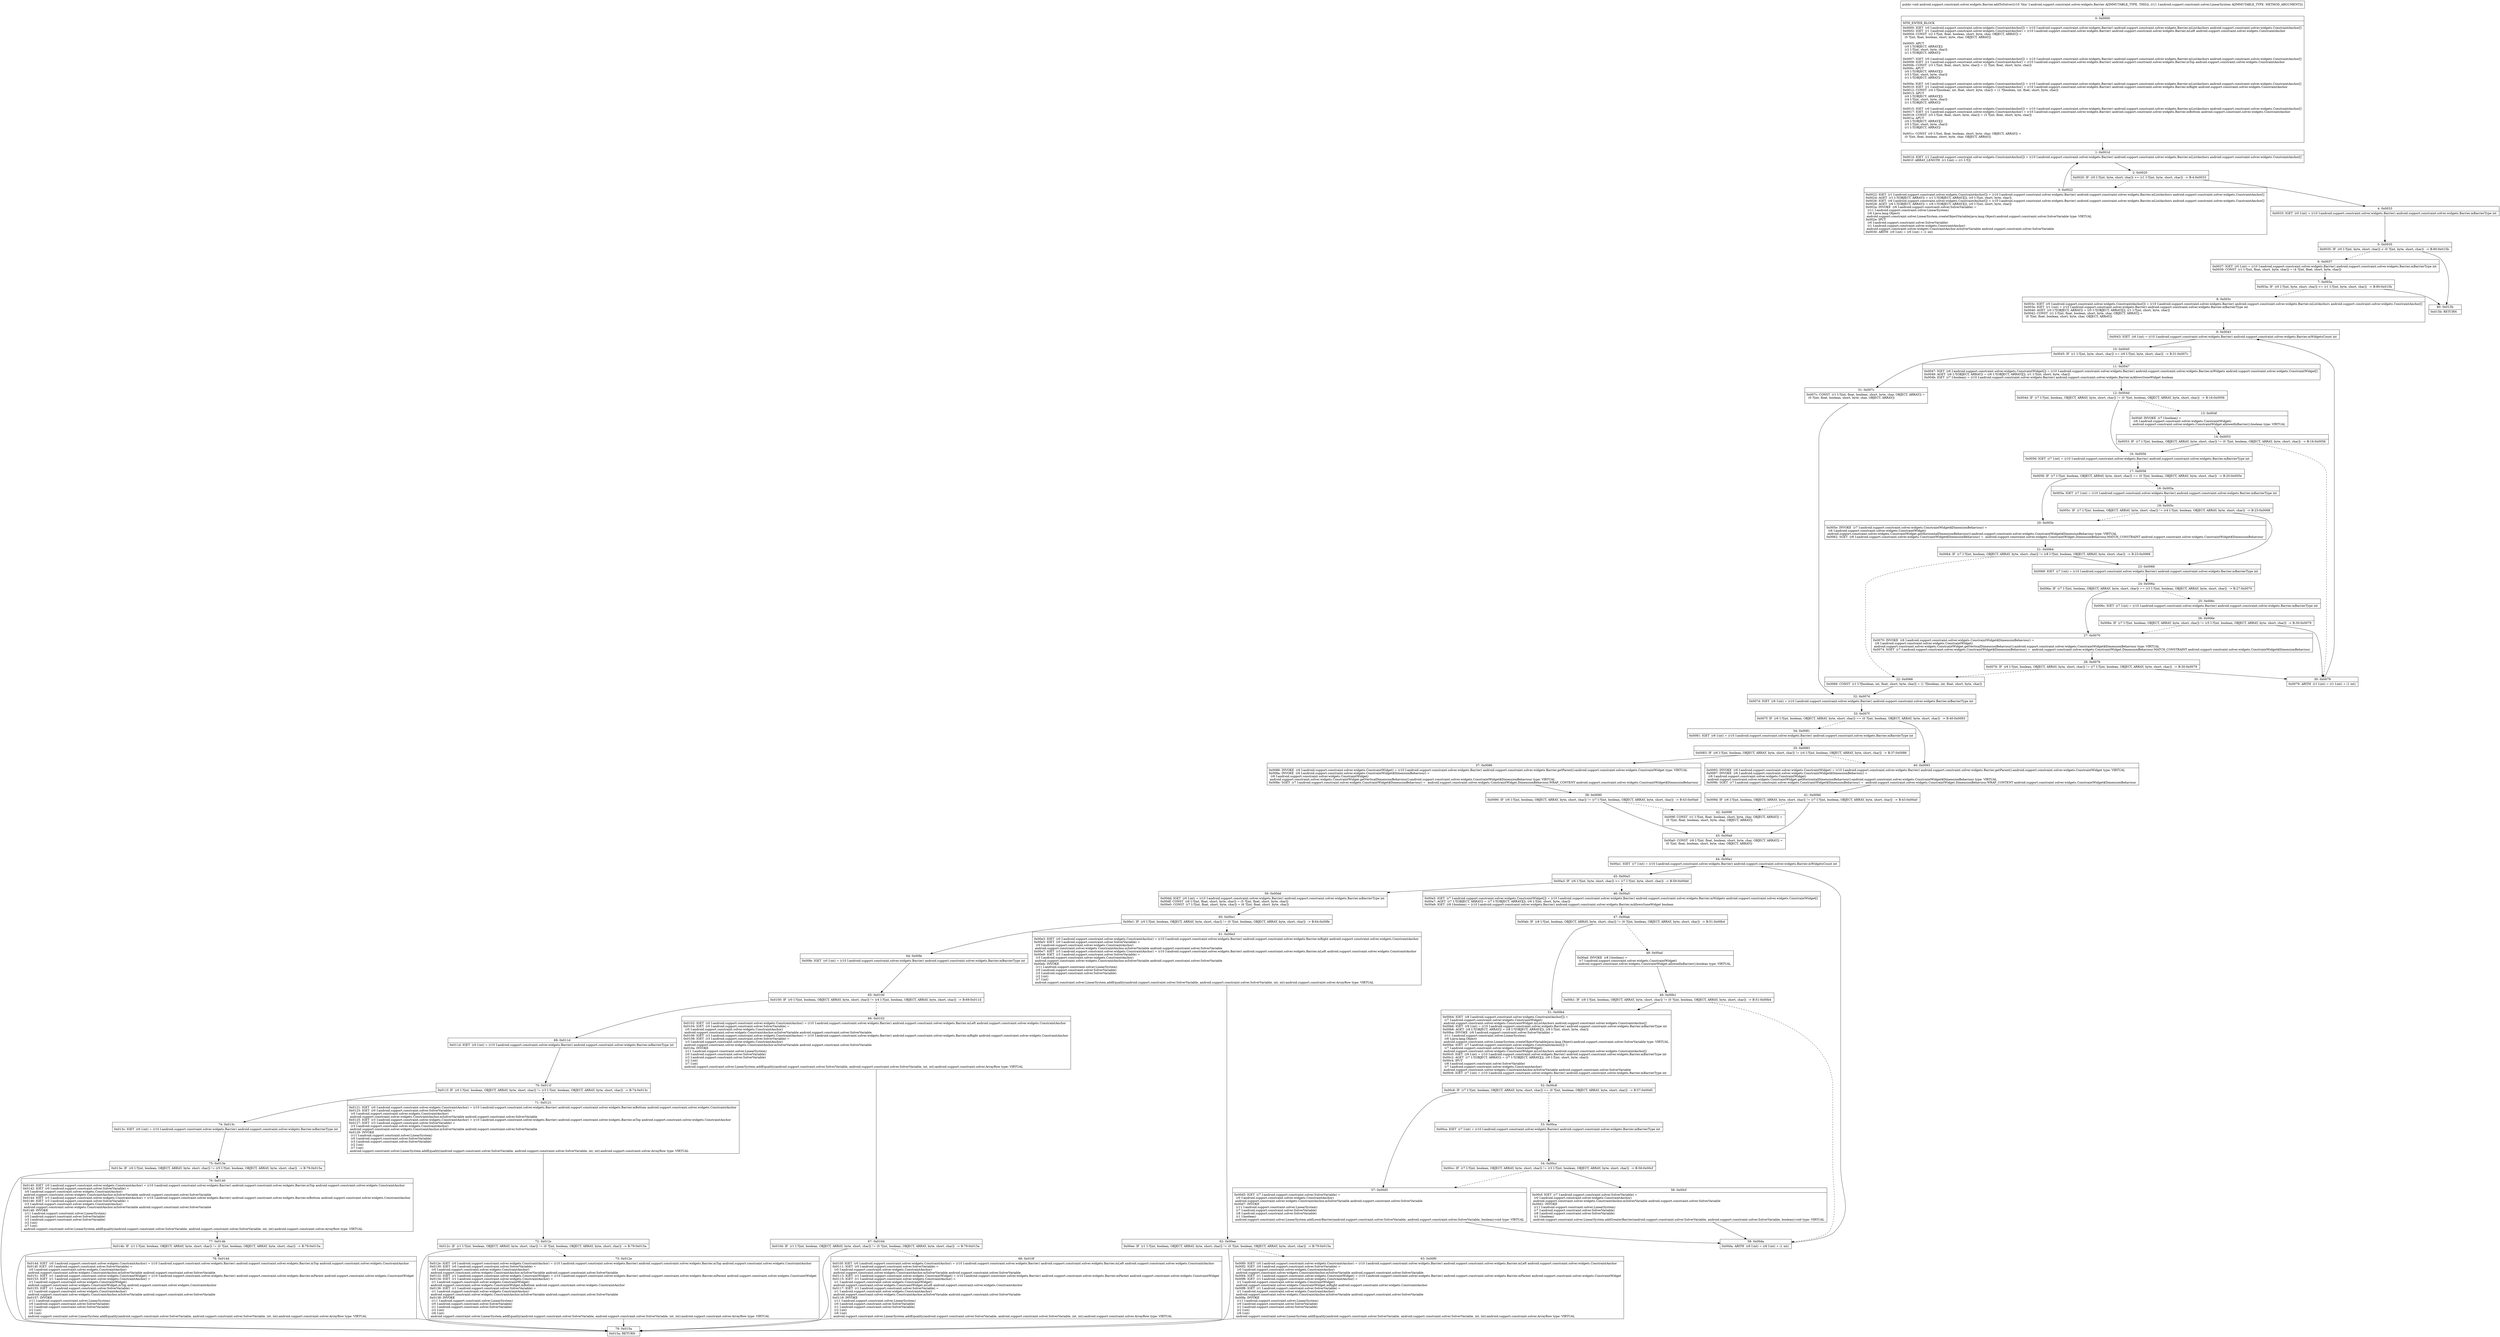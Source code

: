 digraph "CFG forandroid.support.constraint.solver.widgets.Barrier.addToSolver(Landroid\/support\/constraint\/solver\/LinearSystem;)V" {
Node_0 [shape=record,label="{0\:\ 0x0000|MTH_ENTER_BLOCK\l|0x0000: IGET  (r0 I:android.support.constraint.solver.widgets.ConstraintAnchor[]) = (r10 I:android.support.constraint.solver.widgets.Barrier) android.support.constraint.solver.widgets.Barrier.mListAnchors android.support.constraint.solver.widgets.ConstraintAnchor[] \l0x0002: IGET  (r1 I:android.support.constraint.solver.widgets.ConstraintAnchor) = (r10 I:android.support.constraint.solver.widgets.Barrier) android.support.constraint.solver.widgets.Barrier.mLeft android.support.constraint.solver.widgets.ConstraintAnchor \l0x0004: CONST  (r2 I:?[int, float, boolean, short, byte, char, OBJECT, ARRAY]) = \l  (0 ?[int, float, boolean, short, byte, char, OBJECT, ARRAY])\l \l0x0005: APUT  \l  (r0 I:?[OBJECT, ARRAY][])\l  (r2 I:?[int, short, byte, char])\l  (r1 I:?[OBJECT, ARRAY])\l \l0x0007: IGET  (r0 I:android.support.constraint.solver.widgets.ConstraintAnchor[]) = (r10 I:android.support.constraint.solver.widgets.Barrier) android.support.constraint.solver.widgets.Barrier.mListAnchors android.support.constraint.solver.widgets.ConstraintAnchor[] \l0x0009: IGET  (r1 I:android.support.constraint.solver.widgets.ConstraintAnchor) = (r10 I:android.support.constraint.solver.widgets.Barrier) android.support.constraint.solver.widgets.Barrier.mTop android.support.constraint.solver.widgets.ConstraintAnchor \l0x000b: CONST  (r3 I:?[int, float, short, byte, char]) = (2 ?[int, float, short, byte, char]) \l0x000c: APUT  \l  (r0 I:?[OBJECT, ARRAY][])\l  (r3 I:?[int, short, byte, char])\l  (r1 I:?[OBJECT, ARRAY])\l \l0x000e: IGET  (r0 I:android.support.constraint.solver.widgets.ConstraintAnchor[]) = (r10 I:android.support.constraint.solver.widgets.Barrier) android.support.constraint.solver.widgets.Barrier.mListAnchors android.support.constraint.solver.widgets.ConstraintAnchor[] \l0x0010: IGET  (r1 I:android.support.constraint.solver.widgets.ConstraintAnchor) = (r10 I:android.support.constraint.solver.widgets.Barrier) android.support.constraint.solver.widgets.Barrier.mRight android.support.constraint.solver.widgets.ConstraintAnchor \l0x0012: CONST  (r4 I:?[boolean, int, float, short, byte, char]) = (1 ?[boolean, int, float, short, byte, char]) \l0x0013: APUT  \l  (r0 I:?[OBJECT, ARRAY][])\l  (r4 I:?[int, short, byte, char])\l  (r1 I:?[OBJECT, ARRAY])\l \l0x0015: IGET  (r0 I:android.support.constraint.solver.widgets.ConstraintAnchor[]) = (r10 I:android.support.constraint.solver.widgets.Barrier) android.support.constraint.solver.widgets.Barrier.mListAnchors android.support.constraint.solver.widgets.ConstraintAnchor[] \l0x0017: IGET  (r1 I:android.support.constraint.solver.widgets.ConstraintAnchor) = (r10 I:android.support.constraint.solver.widgets.Barrier) android.support.constraint.solver.widgets.Barrier.mBottom android.support.constraint.solver.widgets.ConstraintAnchor \l0x0019: CONST  (r5 I:?[int, float, short, byte, char]) = (3 ?[int, float, short, byte, char]) \l0x001a: APUT  \l  (r0 I:?[OBJECT, ARRAY][])\l  (r5 I:?[int, short, byte, char])\l  (r1 I:?[OBJECT, ARRAY])\l \l0x001c: CONST  (r0 I:?[int, float, boolean, short, byte, char, OBJECT, ARRAY]) = \l  (0 ?[int, float, boolean, short, byte, char, OBJECT, ARRAY])\l \l}"];
Node_1 [shape=record,label="{1\:\ 0x001d|0x001d: IGET  (r1 I:android.support.constraint.solver.widgets.ConstraintAnchor[]) = (r10 I:android.support.constraint.solver.widgets.Barrier) android.support.constraint.solver.widgets.Barrier.mListAnchors android.support.constraint.solver.widgets.ConstraintAnchor[] \l0x001f: ARRAY_LENGTH  (r1 I:int) = (r1 I:?[]) \l}"];
Node_2 [shape=record,label="{2\:\ 0x0020|0x0020: IF  (r0 I:?[int, byte, short, char]) \>= (r1 I:?[int, byte, short, char])  \-\> B:4:0x0033 \l}"];
Node_3 [shape=record,label="{3\:\ 0x0022|0x0022: IGET  (r1 I:android.support.constraint.solver.widgets.ConstraintAnchor[]) = (r10 I:android.support.constraint.solver.widgets.Barrier) android.support.constraint.solver.widgets.Barrier.mListAnchors android.support.constraint.solver.widgets.ConstraintAnchor[] \l0x0024: AGET  (r1 I:?[OBJECT, ARRAY]) = (r1 I:?[OBJECT, ARRAY][]), (r0 I:?[int, short, byte, char]) \l0x0026: IGET  (r6 I:android.support.constraint.solver.widgets.ConstraintAnchor[]) = (r10 I:android.support.constraint.solver.widgets.Barrier) android.support.constraint.solver.widgets.Barrier.mListAnchors android.support.constraint.solver.widgets.ConstraintAnchor[] \l0x0028: AGET  (r6 I:?[OBJECT, ARRAY]) = (r6 I:?[OBJECT, ARRAY][]), (r0 I:?[int, short, byte, char]) \l0x002a: INVOKE  (r6 I:android.support.constraint.solver.SolverVariable) = \l  (r11 I:android.support.constraint.solver.LinearSystem)\l  (r6 I:java.lang.Object)\l android.support.constraint.solver.LinearSystem.createObjectVariable(java.lang.Object):android.support.constraint.solver.SolverVariable type: VIRTUAL \l0x002e: IPUT  \l  (r6 I:android.support.constraint.solver.SolverVariable)\l  (r1 I:android.support.constraint.solver.widgets.ConstraintAnchor)\l android.support.constraint.solver.widgets.ConstraintAnchor.mSolverVariable android.support.constraint.solver.SolverVariable \l0x0030: ARITH  (r0 I:int) = (r0 I:int) + (1 int) \l}"];
Node_4 [shape=record,label="{4\:\ 0x0033|0x0033: IGET  (r0 I:int) = (r10 I:android.support.constraint.solver.widgets.Barrier) android.support.constraint.solver.widgets.Barrier.mBarrierType int \l}"];
Node_5 [shape=record,label="{5\:\ 0x0035|0x0035: IF  (r0 I:?[int, byte, short, char]) \< (0 ?[int, byte, short, char])  \-\> B:80:0x015b \l}"];
Node_6 [shape=record,label="{6\:\ 0x0037|0x0037: IGET  (r0 I:int) = (r10 I:android.support.constraint.solver.widgets.Barrier) android.support.constraint.solver.widgets.Barrier.mBarrierType int \l0x0039: CONST  (r1 I:?[int, float, short, byte, char]) = (4 ?[int, float, short, byte, char]) \l}"];
Node_7 [shape=record,label="{7\:\ 0x003a|0x003a: IF  (r0 I:?[int, byte, short, char]) \>= (r1 I:?[int, byte, short, char])  \-\> B:80:0x015b \l}"];
Node_8 [shape=record,label="{8\:\ 0x003c|0x003c: IGET  (r0 I:android.support.constraint.solver.widgets.ConstraintAnchor[]) = (r10 I:android.support.constraint.solver.widgets.Barrier) android.support.constraint.solver.widgets.Barrier.mListAnchors android.support.constraint.solver.widgets.ConstraintAnchor[] \l0x003e: IGET  (r1 I:int) = (r10 I:android.support.constraint.solver.widgets.Barrier) android.support.constraint.solver.widgets.Barrier.mBarrierType int \l0x0040: AGET  (r0 I:?[OBJECT, ARRAY]) = (r0 I:?[OBJECT, ARRAY][]), (r1 I:?[int, short, byte, char]) \l0x0042: CONST  (r1 I:?[int, float, boolean, short, byte, char, OBJECT, ARRAY]) = \l  (0 ?[int, float, boolean, short, byte, char, OBJECT, ARRAY])\l \l}"];
Node_9 [shape=record,label="{9\:\ 0x0043|0x0043: IGET  (r6 I:int) = (r10 I:android.support.constraint.solver.widgets.Barrier) android.support.constraint.solver.widgets.Barrier.mWidgetsCount int \l}"];
Node_10 [shape=record,label="{10\:\ 0x0045|0x0045: IF  (r1 I:?[int, byte, short, char]) \>= (r6 I:?[int, byte, short, char])  \-\> B:31:0x007c \l}"];
Node_11 [shape=record,label="{11\:\ 0x0047|0x0047: IGET  (r6 I:android.support.constraint.solver.widgets.ConstraintWidget[]) = (r10 I:android.support.constraint.solver.widgets.Barrier) android.support.constraint.solver.widgets.Barrier.mWidgets android.support.constraint.solver.widgets.ConstraintWidget[] \l0x0049: AGET  (r6 I:?[OBJECT, ARRAY]) = (r6 I:?[OBJECT, ARRAY][]), (r1 I:?[int, short, byte, char]) \l0x004b: IGET  (r7 I:boolean) = (r10 I:android.support.constraint.solver.widgets.Barrier) android.support.constraint.solver.widgets.Barrier.mAllowsGoneWidget boolean \l}"];
Node_12 [shape=record,label="{12\:\ 0x004d|0x004d: IF  (r7 I:?[int, boolean, OBJECT, ARRAY, byte, short, char]) != (0 ?[int, boolean, OBJECT, ARRAY, byte, short, char])  \-\> B:16:0x0056 \l}"];
Node_13 [shape=record,label="{13\:\ 0x004f|0x004f: INVOKE  (r7 I:boolean) = \l  (r6 I:android.support.constraint.solver.widgets.ConstraintWidget)\l android.support.constraint.solver.widgets.ConstraintWidget.allowedInBarrier():boolean type: VIRTUAL \l}"];
Node_14 [shape=record,label="{14\:\ 0x0053|0x0053: IF  (r7 I:?[int, boolean, OBJECT, ARRAY, byte, short, char]) != (0 ?[int, boolean, OBJECT, ARRAY, byte, short, char])  \-\> B:16:0x0056 \l}"];
Node_16 [shape=record,label="{16\:\ 0x0056|0x0056: IGET  (r7 I:int) = (r10 I:android.support.constraint.solver.widgets.Barrier) android.support.constraint.solver.widgets.Barrier.mBarrierType int \l}"];
Node_17 [shape=record,label="{17\:\ 0x0058|0x0058: IF  (r7 I:?[int, boolean, OBJECT, ARRAY, byte, short, char]) == (0 ?[int, boolean, OBJECT, ARRAY, byte, short, char])  \-\> B:20:0x005e \l}"];
Node_18 [shape=record,label="{18\:\ 0x005a|0x005a: IGET  (r7 I:int) = (r10 I:android.support.constraint.solver.widgets.Barrier) android.support.constraint.solver.widgets.Barrier.mBarrierType int \l}"];
Node_19 [shape=record,label="{19\:\ 0x005c|0x005c: IF  (r7 I:?[int, boolean, OBJECT, ARRAY, byte, short, char]) != (r4 I:?[int, boolean, OBJECT, ARRAY, byte, short, char])  \-\> B:23:0x0068 \l}"];
Node_20 [shape=record,label="{20\:\ 0x005e|0x005e: INVOKE  (r7 I:android.support.constraint.solver.widgets.ConstraintWidget$DimensionBehaviour) = \l  (r6 I:android.support.constraint.solver.widgets.ConstraintWidget)\l android.support.constraint.solver.widgets.ConstraintWidget.getHorizontalDimensionBehaviour():android.support.constraint.solver.widgets.ConstraintWidget$DimensionBehaviour type: VIRTUAL \l0x0062: SGET  (r8 I:android.support.constraint.solver.widgets.ConstraintWidget$DimensionBehaviour) =  android.support.constraint.solver.widgets.ConstraintWidget.DimensionBehaviour.MATCH_CONSTRAINT android.support.constraint.solver.widgets.ConstraintWidget$DimensionBehaviour \l}"];
Node_21 [shape=record,label="{21\:\ 0x0064|0x0064: IF  (r7 I:?[int, boolean, OBJECT, ARRAY, byte, short, char]) != (r8 I:?[int, boolean, OBJECT, ARRAY, byte, short, char])  \-\> B:23:0x0068 \l}"];
Node_22 [shape=record,label="{22\:\ 0x0066|0x0066: CONST  (r1 I:?[boolean, int, float, short, byte, char]) = (1 ?[boolean, int, float, short, byte, char]) \l}"];
Node_23 [shape=record,label="{23\:\ 0x0068|0x0068: IGET  (r7 I:int) = (r10 I:android.support.constraint.solver.widgets.Barrier) android.support.constraint.solver.widgets.Barrier.mBarrierType int \l}"];
Node_24 [shape=record,label="{24\:\ 0x006a|0x006a: IF  (r7 I:?[int, boolean, OBJECT, ARRAY, byte, short, char]) == (r3 I:?[int, boolean, OBJECT, ARRAY, byte, short, char])  \-\> B:27:0x0070 \l}"];
Node_25 [shape=record,label="{25\:\ 0x006c|0x006c: IGET  (r7 I:int) = (r10 I:android.support.constraint.solver.widgets.Barrier) android.support.constraint.solver.widgets.Barrier.mBarrierType int \l}"];
Node_26 [shape=record,label="{26\:\ 0x006e|0x006e: IF  (r7 I:?[int, boolean, OBJECT, ARRAY, byte, short, char]) != (r5 I:?[int, boolean, OBJECT, ARRAY, byte, short, char])  \-\> B:30:0x0079 \l}"];
Node_27 [shape=record,label="{27\:\ 0x0070|0x0070: INVOKE  (r6 I:android.support.constraint.solver.widgets.ConstraintWidget$DimensionBehaviour) = \l  (r6 I:android.support.constraint.solver.widgets.ConstraintWidget)\l android.support.constraint.solver.widgets.ConstraintWidget.getVerticalDimensionBehaviour():android.support.constraint.solver.widgets.ConstraintWidget$DimensionBehaviour type: VIRTUAL \l0x0074: SGET  (r7 I:android.support.constraint.solver.widgets.ConstraintWidget$DimensionBehaviour) =  android.support.constraint.solver.widgets.ConstraintWidget.DimensionBehaviour.MATCH_CONSTRAINT android.support.constraint.solver.widgets.ConstraintWidget$DimensionBehaviour \l}"];
Node_28 [shape=record,label="{28\:\ 0x0076|0x0076: IF  (r6 I:?[int, boolean, OBJECT, ARRAY, byte, short, char]) != (r7 I:?[int, boolean, OBJECT, ARRAY, byte, short, char])  \-\> B:30:0x0079 \l}"];
Node_30 [shape=record,label="{30\:\ 0x0079|0x0079: ARITH  (r1 I:int) = (r1 I:int) + (1 int) \l}"];
Node_31 [shape=record,label="{31\:\ 0x007c|0x007c: CONST  (r1 I:?[int, float, boolean, short, byte, char, OBJECT, ARRAY]) = \l  (0 ?[int, float, boolean, short, byte, char, OBJECT, ARRAY])\l \l}"];
Node_32 [shape=record,label="{32\:\ 0x007d|0x007d: IGET  (r6 I:int) = (r10 I:android.support.constraint.solver.widgets.Barrier) android.support.constraint.solver.widgets.Barrier.mBarrierType int \l}"];
Node_33 [shape=record,label="{33\:\ 0x007f|0x007f: IF  (r6 I:?[int, boolean, OBJECT, ARRAY, byte, short, char]) == (0 ?[int, boolean, OBJECT, ARRAY, byte, short, char])  \-\> B:40:0x0093 \l}"];
Node_34 [shape=record,label="{34\:\ 0x0081|0x0081: IGET  (r6 I:int) = (r10 I:android.support.constraint.solver.widgets.Barrier) android.support.constraint.solver.widgets.Barrier.mBarrierType int \l}"];
Node_35 [shape=record,label="{35\:\ 0x0083|0x0083: IF  (r6 I:?[int, boolean, OBJECT, ARRAY, byte, short, char]) != (r4 I:?[int, boolean, OBJECT, ARRAY, byte, short, char])  \-\> B:37:0x0086 \l}"];
Node_37 [shape=record,label="{37\:\ 0x0086|0x0086: INVOKE  (r6 I:android.support.constraint.solver.widgets.ConstraintWidget) = (r10 I:android.support.constraint.solver.widgets.Barrier) android.support.constraint.solver.widgets.Barrier.getParent():android.support.constraint.solver.widgets.ConstraintWidget type: VIRTUAL \l0x008a: INVOKE  (r6 I:android.support.constraint.solver.widgets.ConstraintWidget$DimensionBehaviour) = \l  (r6 I:android.support.constraint.solver.widgets.ConstraintWidget)\l android.support.constraint.solver.widgets.ConstraintWidget.getVerticalDimensionBehaviour():android.support.constraint.solver.widgets.ConstraintWidget$DimensionBehaviour type: VIRTUAL \l0x008e: SGET  (r7 I:android.support.constraint.solver.widgets.ConstraintWidget$DimensionBehaviour) =  android.support.constraint.solver.widgets.ConstraintWidget.DimensionBehaviour.WRAP_CONTENT android.support.constraint.solver.widgets.ConstraintWidget$DimensionBehaviour \l}"];
Node_38 [shape=record,label="{38\:\ 0x0090|0x0090: IF  (r6 I:?[int, boolean, OBJECT, ARRAY, byte, short, char]) != (r7 I:?[int, boolean, OBJECT, ARRAY, byte, short, char])  \-\> B:43:0x00a0 \l}"];
Node_40 [shape=record,label="{40\:\ 0x0093|0x0093: INVOKE  (r6 I:android.support.constraint.solver.widgets.ConstraintWidget) = (r10 I:android.support.constraint.solver.widgets.Barrier) android.support.constraint.solver.widgets.Barrier.getParent():android.support.constraint.solver.widgets.ConstraintWidget type: VIRTUAL \l0x0097: INVOKE  (r6 I:android.support.constraint.solver.widgets.ConstraintWidget$DimensionBehaviour) = \l  (r6 I:android.support.constraint.solver.widgets.ConstraintWidget)\l android.support.constraint.solver.widgets.ConstraintWidget.getHorizontalDimensionBehaviour():android.support.constraint.solver.widgets.ConstraintWidget$DimensionBehaviour type: VIRTUAL \l0x009b: SGET  (r7 I:android.support.constraint.solver.widgets.ConstraintWidget$DimensionBehaviour) =  android.support.constraint.solver.widgets.ConstraintWidget.DimensionBehaviour.WRAP_CONTENT android.support.constraint.solver.widgets.ConstraintWidget$DimensionBehaviour \l}"];
Node_41 [shape=record,label="{41\:\ 0x009d|0x009d: IF  (r6 I:?[int, boolean, OBJECT, ARRAY, byte, short, char]) != (r7 I:?[int, boolean, OBJECT, ARRAY, byte, short, char])  \-\> B:43:0x00a0 \l}"];
Node_42 [shape=record,label="{42\:\ 0x009f|0x009f: CONST  (r1 I:?[int, float, boolean, short, byte, char, OBJECT, ARRAY]) = \l  (0 ?[int, float, boolean, short, byte, char, OBJECT, ARRAY])\l \l}"];
Node_43 [shape=record,label="{43\:\ 0x00a0|0x00a0: CONST  (r6 I:?[int, float, boolean, short, byte, char, OBJECT, ARRAY]) = \l  (0 ?[int, float, boolean, short, byte, char, OBJECT, ARRAY])\l \l}"];
Node_44 [shape=record,label="{44\:\ 0x00a1|0x00a1: IGET  (r7 I:int) = (r10 I:android.support.constraint.solver.widgets.Barrier) android.support.constraint.solver.widgets.Barrier.mWidgetsCount int \l}"];
Node_45 [shape=record,label="{45\:\ 0x00a3|0x00a3: IF  (r6 I:?[int, byte, short, char]) \>= (r7 I:?[int, byte, short, char])  \-\> B:59:0x00dd \l}"];
Node_46 [shape=record,label="{46\:\ 0x00a5|0x00a5: IGET  (r7 I:android.support.constraint.solver.widgets.ConstraintWidget[]) = (r10 I:android.support.constraint.solver.widgets.Barrier) android.support.constraint.solver.widgets.Barrier.mWidgets android.support.constraint.solver.widgets.ConstraintWidget[] \l0x00a7: AGET  (r7 I:?[OBJECT, ARRAY]) = (r7 I:?[OBJECT, ARRAY][]), (r6 I:?[int, short, byte, char]) \l0x00a9: IGET  (r8 I:boolean) = (r10 I:android.support.constraint.solver.widgets.Barrier) android.support.constraint.solver.widgets.Barrier.mAllowsGoneWidget boolean \l}"];
Node_47 [shape=record,label="{47\:\ 0x00ab|0x00ab: IF  (r8 I:?[int, boolean, OBJECT, ARRAY, byte, short, char]) != (0 ?[int, boolean, OBJECT, ARRAY, byte, short, char])  \-\> B:51:0x00b4 \l}"];
Node_48 [shape=record,label="{48\:\ 0x00ad|0x00ad: INVOKE  (r8 I:boolean) = \l  (r7 I:android.support.constraint.solver.widgets.ConstraintWidget)\l android.support.constraint.solver.widgets.ConstraintWidget.allowedInBarrier():boolean type: VIRTUAL \l}"];
Node_49 [shape=record,label="{49\:\ 0x00b1|0x00b1: IF  (r8 I:?[int, boolean, OBJECT, ARRAY, byte, short, char]) != (0 ?[int, boolean, OBJECT, ARRAY, byte, short, char])  \-\> B:51:0x00b4 \l}"];
Node_51 [shape=record,label="{51\:\ 0x00b4|0x00b4: IGET  (r8 I:android.support.constraint.solver.widgets.ConstraintAnchor[]) = \l  (r7 I:android.support.constraint.solver.widgets.ConstraintWidget)\l android.support.constraint.solver.widgets.ConstraintWidget.mListAnchors android.support.constraint.solver.widgets.ConstraintAnchor[] \l0x00b6: IGET  (r9 I:int) = (r10 I:android.support.constraint.solver.widgets.Barrier) android.support.constraint.solver.widgets.Barrier.mBarrierType int \l0x00b8: AGET  (r8 I:?[OBJECT, ARRAY]) = (r8 I:?[OBJECT, ARRAY][]), (r9 I:?[int, short, byte, char]) \l0x00ba: INVOKE  (r8 I:android.support.constraint.solver.SolverVariable) = \l  (r11 I:android.support.constraint.solver.LinearSystem)\l  (r8 I:java.lang.Object)\l android.support.constraint.solver.LinearSystem.createObjectVariable(java.lang.Object):android.support.constraint.solver.SolverVariable type: VIRTUAL \l0x00be: IGET  (r7 I:android.support.constraint.solver.widgets.ConstraintAnchor[]) = \l  (r7 I:android.support.constraint.solver.widgets.ConstraintWidget)\l android.support.constraint.solver.widgets.ConstraintWidget.mListAnchors android.support.constraint.solver.widgets.ConstraintAnchor[] \l0x00c0: IGET  (r9 I:int) = (r10 I:android.support.constraint.solver.widgets.Barrier) android.support.constraint.solver.widgets.Barrier.mBarrierType int \l0x00c2: AGET  (r7 I:?[OBJECT, ARRAY]) = (r7 I:?[OBJECT, ARRAY][]), (r9 I:?[int, short, byte, char]) \l0x00c4: IPUT  \l  (r8 I:android.support.constraint.solver.SolverVariable)\l  (r7 I:android.support.constraint.solver.widgets.ConstraintAnchor)\l android.support.constraint.solver.widgets.ConstraintAnchor.mSolverVariable android.support.constraint.solver.SolverVariable \l0x00c6: IGET  (r7 I:int) = (r10 I:android.support.constraint.solver.widgets.Barrier) android.support.constraint.solver.widgets.Barrier.mBarrierType int \l}"];
Node_52 [shape=record,label="{52\:\ 0x00c8|0x00c8: IF  (r7 I:?[int, boolean, OBJECT, ARRAY, byte, short, char]) == (0 ?[int, boolean, OBJECT, ARRAY, byte, short, char])  \-\> B:57:0x00d5 \l}"];
Node_53 [shape=record,label="{53\:\ 0x00ca|0x00ca: IGET  (r7 I:int) = (r10 I:android.support.constraint.solver.widgets.Barrier) android.support.constraint.solver.widgets.Barrier.mBarrierType int \l}"];
Node_54 [shape=record,label="{54\:\ 0x00cc|0x00cc: IF  (r7 I:?[int, boolean, OBJECT, ARRAY, byte, short, char]) != (r3 I:?[int, boolean, OBJECT, ARRAY, byte, short, char])  \-\> B:56:0x00cf \l}"];
Node_56 [shape=record,label="{56\:\ 0x00cf|0x00cf: IGET  (r7 I:android.support.constraint.solver.SolverVariable) = \l  (r0 I:android.support.constraint.solver.widgets.ConstraintAnchor)\l android.support.constraint.solver.widgets.ConstraintAnchor.mSolverVariable android.support.constraint.solver.SolverVariable \l0x00d1: INVOKE  \l  (r11 I:android.support.constraint.solver.LinearSystem)\l  (r7 I:android.support.constraint.solver.SolverVariable)\l  (r8 I:android.support.constraint.solver.SolverVariable)\l  (r1 I:boolean)\l android.support.constraint.solver.LinearSystem.addGreaterBarrier(android.support.constraint.solver.SolverVariable, android.support.constraint.solver.SolverVariable, boolean):void type: VIRTUAL \l}"];
Node_57 [shape=record,label="{57\:\ 0x00d5|0x00d5: IGET  (r7 I:android.support.constraint.solver.SolverVariable) = \l  (r0 I:android.support.constraint.solver.widgets.ConstraintAnchor)\l android.support.constraint.solver.widgets.ConstraintAnchor.mSolverVariable android.support.constraint.solver.SolverVariable \l0x00d7: INVOKE  \l  (r11 I:android.support.constraint.solver.LinearSystem)\l  (r7 I:android.support.constraint.solver.SolverVariable)\l  (r8 I:android.support.constraint.solver.SolverVariable)\l  (r1 I:boolean)\l android.support.constraint.solver.LinearSystem.addLowerBarrier(android.support.constraint.solver.SolverVariable, android.support.constraint.solver.SolverVariable, boolean):void type: VIRTUAL \l}"];
Node_58 [shape=record,label="{58\:\ 0x00da|0x00da: ARITH  (r6 I:int) = (r6 I:int) + (1 int) \l}"];
Node_59 [shape=record,label="{59\:\ 0x00dd|0x00dd: IGET  (r0 I:int) = (r10 I:android.support.constraint.solver.widgets.Barrier) android.support.constraint.solver.widgets.Barrier.mBarrierType int \l0x00df: CONST  (r6 I:?[int, float, short, byte, char]) = (5 ?[int, float, short, byte, char]) \l0x00e0: CONST  (r7 I:?[int, float, short, byte, char]) = (6 ?[int, float, short, byte, char]) \l}"];
Node_60 [shape=record,label="{60\:\ 0x00e1|0x00e1: IF  (r0 I:?[int, boolean, OBJECT, ARRAY, byte, short, char]) != (0 ?[int, boolean, OBJECT, ARRAY, byte, short, char])  \-\> B:64:0x00fe \l}"];
Node_61 [shape=record,label="{61\:\ 0x00e3|0x00e3: IGET  (r0 I:android.support.constraint.solver.widgets.ConstraintAnchor) = (r10 I:android.support.constraint.solver.widgets.Barrier) android.support.constraint.solver.widgets.Barrier.mRight android.support.constraint.solver.widgets.ConstraintAnchor \l0x00e5: IGET  (r0 I:android.support.constraint.solver.SolverVariable) = \l  (r0 I:android.support.constraint.solver.widgets.ConstraintAnchor)\l android.support.constraint.solver.widgets.ConstraintAnchor.mSolverVariable android.support.constraint.solver.SolverVariable \l0x00e7: IGET  (r3 I:android.support.constraint.solver.widgets.ConstraintAnchor) = (r10 I:android.support.constraint.solver.widgets.Barrier) android.support.constraint.solver.widgets.Barrier.mLeft android.support.constraint.solver.widgets.ConstraintAnchor \l0x00e9: IGET  (r3 I:android.support.constraint.solver.SolverVariable) = \l  (r3 I:android.support.constraint.solver.widgets.ConstraintAnchor)\l android.support.constraint.solver.widgets.ConstraintAnchor.mSolverVariable android.support.constraint.solver.SolverVariable \l0x00eb: INVOKE  \l  (r11 I:android.support.constraint.solver.LinearSystem)\l  (r0 I:android.support.constraint.solver.SolverVariable)\l  (r3 I:android.support.constraint.solver.SolverVariable)\l  (r2 I:int)\l  (r7 I:int)\l android.support.constraint.solver.LinearSystem.addEquality(android.support.constraint.solver.SolverVariable, android.support.constraint.solver.SolverVariable, int, int):android.support.constraint.solver.ArrayRow type: VIRTUAL \l}"];
Node_62 [shape=record,label="{62\:\ 0x00ee|0x00ee: IF  (r1 I:?[int, boolean, OBJECT, ARRAY, byte, short, char]) != (0 ?[int, boolean, OBJECT, ARRAY, byte, short, char])  \-\> B:79:0x015a \l}"];
Node_63 [shape=record,label="{63\:\ 0x00f0|0x00f0: IGET  (r0 I:android.support.constraint.solver.widgets.ConstraintAnchor) = (r10 I:android.support.constraint.solver.widgets.Barrier) android.support.constraint.solver.widgets.Barrier.mLeft android.support.constraint.solver.widgets.ConstraintAnchor \l0x00f2: IGET  (r0 I:android.support.constraint.solver.SolverVariable) = \l  (r0 I:android.support.constraint.solver.widgets.ConstraintAnchor)\l android.support.constraint.solver.widgets.ConstraintAnchor.mSolverVariable android.support.constraint.solver.SolverVariable \l0x00f4: IGET  (r1 I:android.support.constraint.solver.widgets.ConstraintWidget) = (r10 I:android.support.constraint.solver.widgets.Barrier) android.support.constraint.solver.widgets.Barrier.mParent android.support.constraint.solver.widgets.ConstraintWidget \l0x00f6: IGET  (r1 I:android.support.constraint.solver.widgets.ConstraintAnchor) = \l  (r1 I:android.support.constraint.solver.widgets.ConstraintWidget)\l android.support.constraint.solver.widgets.ConstraintWidget.mRight android.support.constraint.solver.widgets.ConstraintAnchor \l0x00f8: IGET  (r1 I:android.support.constraint.solver.SolverVariable) = \l  (r1 I:android.support.constraint.solver.widgets.ConstraintAnchor)\l android.support.constraint.solver.widgets.ConstraintAnchor.mSolverVariable android.support.constraint.solver.SolverVariable \l0x00fa: INVOKE  \l  (r11 I:android.support.constraint.solver.LinearSystem)\l  (r0 I:android.support.constraint.solver.SolverVariable)\l  (r1 I:android.support.constraint.solver.SolverVariable)\l  (r2 I:int)\l  (r6 I:int)\l android.support.constraint.solver.LinearSystem.addEquality(android.support.constraint.solver.SolverVariable, android.support.constraint.solver.SolverVariable, int, int):android.support.constraint.solver.ArrayRow type: VIRTUAL \l}"];
Node_64 [shape=record,label="{64\:\ 0x00fe|0x00fe: IGET  (r0 I:int) = (r10 I:android.support.constraint.solver.widgets.Barrier) android.support.constraint.solver.widgets.Barrier.mBarrierType int \l}"];
Node_65 [shape=record,label="{65\:\ 0x0100|0x0100: IF  (r0 I:?[int, boolean, OBJECT, ARRAY, byte, short, char]) != (r4 I:?[int, boolean, OBJECT, ARRAY, byte, short, char])  \-\> B:69:0x011d \l}"];
Node_66 [shape=record,label="{66\:\ 0x0102|0x0102: IGET  (r0 I:android.support.constraint.solver.widgets.ConstraintAnchor) = (r10 I:android.support.constraint.solver.widgets.Barrier) android.support.constraint.solver.widgets.Barrier.mLeft android.support.constraint.solver.widgets.ConstraintAnchor \l0x0104: IGET  (r0 I:android.support.constraint.solver.SolverVariable) = \l  (r0 I:android.support.constraint.solver.widgets.ConstraintAnchor)\l android.support.constraint.solver.widgets.ConstraintAnchor.mSolverVariable android.support.constraint.solver.SolverVariable \l0x0106: IGET  (r3 I:android.support.constraint.solver.widgets.ConstraintAnchor) = (r10 I:android.support.constraint.solver.widgets.Barrier) android.support.constraint.solver.widgets.Barrier.mRight android.support.constraint.solver.widgets.ConstraintAnchor \l0x0108: IGET  (r3 I:android.support.constraint.solver.SolverVariable) = \l  (r3 I:android.support.constraint.solver.widgets.ConstraintAnchor)\l android.support.constraint.solver.widgets.ConstraintAnchor.mSolverVariable android.support.constraint.solver.SolverVariable \l0x010a: INVOKE  \l  (r11 I:android.support.constraint.solver.LinearSystem)\l  (r0 I:android.support.constraint.solver.SolverVariable)\l  (r3 I:android.support.constraint.solver.SolverVariable)\l  (r2 I:int)\l  (r7 I:int)\l android.support.constraint.solver.LinearSystem.addEquality(android.support.constraint.solver.SolverVariable, android.support.constraint.solver.SolverVariable, int, int):android.support.constraint.solver.ArrayRow type: VIRTUAL \l}"];
Node_67 [shape=record,label="{67\:\ 0x010d|0x010d: IF  (r1 I:?[int, boolean, OBJECT, ARRAY, byte, short, char]) != (0 ?[int, boolean, OBJECT, ARRAY, byte, short, char])  \-\> B:79:0x015a \l}"];
Node_68 [shape=record,label="{68\:\ 0x010f|0x010f: IGET  (r0 I:android.support.constraint.solver.widgets.ConstraintAnchor) = (r10 I:android.support.constraint.solver.widgets.Barrier) android.support.constraint.solver.widgets.Barrier.mLeft android.support.constraint.solver.widgets.ConstraintAnchor \l0x0111: IGET  (r0 I:android.support.constraint.solver.SolverVariable) = \l  (r0 I:android.support.constraint.solver.widgets.ConstraintAnchor)\l android.support.constraint.solver.widgets.ConstraintAnchor.mSolverVariable android.support.constraint.solver.SolverVariable \l0x0113: IGET  (r1 I:android.support.constraint.solver.widgets.ConstraintWidget) = (r10 I:android.support.constraint.solver.widgets.Barrier) android.support.constraint.solver.widgets.Barrier.mParent android.support.constraint.solver.widgets.ConstraintWidget \l0x0115: IGET  (r1 I:android.support.constraint.solver.widgets.ConstraintAnchor) = \l  (r1 I:android.support.constraint.solver.widgets.ConstraintWidget)\l android.support.constraint.solver.widgets.ConstraintWidget.mLeft android.support.constraint.solver.widgets.ConstraintAnchor \l0x0117: IGET  (r1 I:android.support.constraint.solver.SolverVariable) = \l  (r1 I:android.support.constraint.solver.widgets.ConstraintAnchor)\l android.support.constraint.solver.widgets.ConstraintAnchor.mSolverVariable android.support.constraint.solver.SolverVariable \l0x0119: INVOKE  \l  (r11 I:android.support.constraint.solver.LinearSystem)\l  (r0 I:android.support.constraint.solver.SolverVariable)\l  (r1 I:android.support.constraint.solver.SolverVariable)\l  (r2 I:int)\l  (r6 I:int)\l android.support.constraint.solver.LinearSystem.addEquality(android.support.constraint.solver.SolverVariable, android.support.constraint.solver.SolverVariable, int, int):android.support.constraint.solver.ArrayRow type: VIRTUAL \l}"];
Node_69 [shape=record,label="{69\:\ 0x011d|0x011d: IGET  (r0 I:int) = (r10 I:android.support.constraint.solver.widgets.Barrier) android.support.constraint.solver.widgets.Barrier.mBarrierType int \l}"];
Node_70 [shape=record,label="{70\:\ 0x011f|0x011f: IF  (r0 I:?[int, boolean, OBJECT, ARRAY, byte, short, char]) != (r3 I:?[int, boolean, OBJECT, ARRAY, byte, short, char])  \-\> B:74:0x013c \l}"];
Node_71 [shape=record,label="{71\:\ 0x0121|0x0121: IGET  (r0 I:android.support.constraint.solver.widgets.ConstraintAnchor) = (r10 I:android.support.constraint.solver.widgets.Barrier) android.support.constraint.solver.widgets.Barrier.mBottom android.support.constraint.solver.widgets.ConstraintAnchor \l0x0123: IGET  (r0 I:android.support.constraint.solver.SolverVariable) = \l  (r0 I:android.support.constraint.solver.widgets.ConstraintAnchor)\l android.support.constraint.solver.widgets.ConstraintAnchor.mSolverVariable android.support.constraint.solver.SolverVariable \l0x0125: IGET  (r3 I:android.support.constraint.solver.widgets.ConstraintAnchor) = (r10 I:android.support.constraint.solver.widgets.Barrier) android.support.constraint.solver.widgets.Barrier.mTop android.support.constraint.solver.widgets.ConstraintAnchor \l0x0127: IGET  (r3 I:android.support.constraint.solver.SolverVariable) = \l  (r3 I:android.support.constraint.solver.widgets.ConstraintAnchor)\l android.support.constraint.solver.widgets.ConstraintAnchor.mSolverVariable android.support.constraint.solver.SolverVariable \l0x0129: INVOKE  \l  (r11 I:android.support.constraint.solver.LinearSystem)\l  (r0 I:android.support.constraint.solver.SolverVariable)\l  (r3 I:android.support.constraint.solver.SolverVariable)\l  (r2 I:int)\l  (r7 I:int)\l android.support.constraint.solver.LinearSystem.addEquality(android.support.constraint.solver.SolverVariable, android.support.constraint.solver.SolverVariable, int, int):android.support.constraint.solver.ArrayRow type: VIRTUAL \l}"];
Node_72 [shape=record,label="{72\:\ 0x012c|0x012c: IF  (r1 I:?[int, boolean, OBJECT, ARRAY, byte, short, char]) != (0 ?[int, boolean, OBJECT, ARRAY, byte, short, char])  \-\> B:79:0x015a \l}"];
Node_73 [shape=record,label="{73\:\ 0x012e|0x012e: IGET  (r0 I:android.support.constraint.solver.widgets.ConstraintAnchor) = (r10 I:android.support.constraint.solver.widgets.Barrier) android.support.constraint.solver.widgets.Barrier.mTop android.support.constraint.solver.widgets.ConstraintAnchor \l0x0130: IGET  (r0 I:android.support.constraint.solver.SolverVariable) = \l  (r0 I:android.support.constraint.solver.widgets.ConstraintAnchor)\l android.support.constraint.solver.widgets.ConstraintAnchor.mSolverVariable android.support.constraint.solver.SolverVariable \l0x0132: IGET  (r1 I:android.support.constraint.solver.widgets.ConstraintWidget) = (r10 I:android.support.constraint.solver.widgets.Barrier) android.support.constraint.solver.widgets.Barrier.mParent android.support.constraint.solver.widgets.ConstraintWidget \l0x0134: IGET  (r1 I:android.support.constraint.solver.widgets.ConstraintAnchor) = \l  (r1 I:android.support.constraint.solver.widgets.ConstraintWidget)\l android.support.constraint.solver.widgets.ConstraintWidget.mBottom android.support.constraint.solver.widgets.ConstraintAnchor \l0x0136: IGET  (r1 I:android.support.constraint.solver.SolverVariable) = \l  (r1 I:android.support.constraint.solver.widgets.ConstraintAnchor)\l android.support.constraint.solver.widgets.ConstraintAnchor.mSolverVariable android.support.constraint.solver.SolverVariable \l0x0138: INVOKE  \l  (r11 I:android.support.constraint.solver.LinearSystem)\l  (r0 I:android.support.constraint.solver.SolverVariable)\l  (r1 I:android.support.constraint.solver.SolverVariable)\l  (r2 I:int)\l  (r6 I:int)\l android.support.constraint.solver.LinearSystem.addEquality(android.support.constraint.solver.SolverVariable, android.support.constraint.solver.SolverVariable, int, int):android.support.constraint.solver.ArrayRow type: VIRTUAL \l}"];
Node_74 [shape=record,label="{74\:\ 0x013c|0x013c: IGET  (r0 I:int) = (r10 I:android.support.constraint.solver.widgets.Barrier) android.support.constraint.solver.widgets.Barrier.mBarrierType int \l}"];
Node_75 [shape=record,label="{75\:\ 0x013e|0x013e: IF  (r0 I:?[int, boolean, OBJECT, ARRAY, byte, short, char]) != (r5 I:?[int, boolean, OBJECT, ARRAY, byte, short, char])  \-\> B:79:0x015a \l}"];
Node_76 [shape=record,label="{76\:\ 0x0140|0x0140: IGET  (r0 I:android.support.constraint.solver.widgets.ConstraintAnchor) = (r10 I:android.support.constraint.solver.widgets.Barrier) android.support.constraint.solver.widgets.Barrier.mTop android.support.constraint.solver.widgets.ConstraintAnchor \l0x0142: IGET  (r0 I:android.support.constraint.solver.SolverVariable) = \l  (r0 I:android.support.constraint.solver.widgets.ConstraintAnchor)\l android.support.constraint.solver.widgets.ConstraintAnchor.mSolverVariable android.support.constraint.solver.SolverVariable \l0x0144: IGET  (r3 I:android.support.constraint.solver.widgets.ConstraintAnchor) = (r10 I:android.support.constraint.solver.widgets.Barrier) android.support.constraint.solver.widgets.Barrier.mBottom android.support.constraint.solver.widgets.ConstraintAnchor \l0x0146: IGET  (r3 I:android.support.constraint.solver.SolverVariable) = \l  (r3 I:android.support.constraint.solver.widgets.ConstraintAnchor)\l android.support.constraint.solver.widgets.ConstraintAnchor.mSolverVariable android.support.constraint.solver.SolverVariable \l0x0148: INVOKE  \l  (r11 I:android.support.constraint.solver.LinearSystem)\l  (r0 I:android.support.constraint.solver.SolverVariable)\l  (r3 I:android.support.constraint.solver.SolverVariable)\l  (r2 I:int)\l  (r7 I:int)\l android.support.constraint.solver.LinearSystem.addEquality(android.support.constraint.solver.SolverVariable, android.support.constraint.solver.SolverVariable, int, int):android.support.constraint.solver.ArrayRow type: VIRTUAL \l}"];
Node_77 [shape=record,label="{77\:\ 0x014b|0x014b: IF  (r1 I:?[int, boolean, OBJECT, ARRAY, byte, short, char]) != (0 ?[int, boolean, OBJECT, ARRAY, byte, short, char])  \-\> B:79:0x015a \l}"];
Node_78 [shape=record,label="{78\:\ 0x014d|0x014d: IGET  (r0 I:android.support.constraint.solver.widgets.ConstraintAnchor) = (r10 I:android.support.constraint.solver.widgets.Barrier) android.support.constraint.solver.widgets.Barrier.mTop android.support.constraint.solver.widgets.ConstraintAnchor \l0x014f: IGET  (r0 I:android.support.constraint.solver.SolverVariable) = \l  (r0 I:android.support.constraint.solver.widgets.ConstraintAnchor)\l android.support.constraint.solver.widgets.ConstraintAnchor.mSolverVariable android.support.constraint.solver.SolverVariable \l0x0151: IGET  (r1 I:android.support.constraint.solver.widgets.ConstraintWidget) = (r10 I:android.support.constraint.solver.widgets.Barrier) android.support.constraint.solver.widgets.Barrier.mParent android.support.constraint.solver.widgets.ConstraintWidget \l0x0153: IGET  (r1 I:android.support.constraint.solver.widgets.ConstraintAnchor) = \l  (r1 I:android.support.constraint.solver.widgets.ConstraintWidget)\l android.support.constraint.solver.widgets.ConstraintWidget.mTop android.support.constraint.solver.widgets.ConstraintAnchor \l0x0155: IGET  (r1 I:android.support.constraint.solver.SolverVariable) = \l  (r1 I:android.support.constraint.solver.widgets.ConstraintAnchor)\l android.support.constraint.solver.widgets.ConstraintAnchor.mSolverVariable android.support.constraint.solver.SolverVariable \l0x0157: INVOKE  \l  (r11 I:android.support.constraint.solver.LinearSystem)\l  (r0 I:android.support.constraint.solver.SolverVariable)\l  (r1 I:android.support.constraint.solver.SolverVariable)\l  (r2 I:int)\l  (r6 I:int)\l android.support.constraint.solver.LinearSystem.addEquality(android.support.constraint.solver.SolverVariable, android.support.constraint.solver.SolverVariable, int, int):android.support.constraint.solver.ArrayRow type: VIRTUAL \l}"];
Node_79 [shape=record,label="{79\:\ 0x015a|0x015a: RETURN   \l}"];
Node_80 [shape=record,label="{80\:\ 0x015b|0x015b: RETURN   \l}"];
MethodNode[shape=record,label="{public void android.support.constraint.solver.widgets.Barrier.addToSolver((r10 'this' I:android.support.constraint.solver.widgets.Barrier A[IMMUTABLE_TYPE, THIS]), (r11 I:android.support.constraint.solver.LinearSystem A[IMMUTABLE_TYPE, METHOD_ARGUMENT])) }"];
MethodNode -> Node_0;
Node_0 -> Node_1;
Node_1 -> Node_2;
Node_2 -> Node_3[style=dashed];
Node_2 -> Node_4;
Node_3 -> Node_1;
Node_4 -> Node_5;
Node_5 -> Node_6[style=dashed];
Node_5 -> Node_80;
Node_6 -> Node_7;
Node_7 -> Node_8[style=dashed];
Node_7 -> Node_80;
Node_8 -> Node_9;
Node_9 -> Node_10;
Node_10 -> Node_11[style=dashed];
Node_10 -> Node_31;
Node_11 -> Node_12;
Node_12 -> Node_13[style=dashed];
Node_12 -> Node_16;
Node_13 -> Node_14;
Node_14 -> Node_16;
Node_14 -> Node_30[style=dashed];
Node_16 -> Node_17;
Node_17 -> Node_18[style=dashed];
Node_17 -> Node_20;
Node_18 -> Node_19;
Node_19 -> Node_20[style=dashed];
Node_19 -> Node_23;
Node_20 -> Node_21;
Node_21 -> Node_22[style=dashed];
Node_21 -> Node_23;
Node_22 -> Node_32;
Node_23 -> Node_24;
Node_24 -> Node_25[style=dashed];
Node_24 -> Node_27;
Node_25 -> Node_26;
Node_26 -> Node_27[style=dashed];
Node_26 -> Node_30;
Node_27 -> Node_28;
Node_28 -> Node_30;
Node_28 -> Node_22[style=dashed];
Node_30 -> Node_9;
Node_31 -> Node_32;
Node_32 -> Node_33;
Node_33 -> Node_34[style=dashed];
Node_33 -> Node_40;
Node_34 -> Node_35;
Node_35 -> Node_37;
Node_35 -> Node_40[style=dashed];
Node_37 -> Node_38;
Node_38 -> Node_43;
Node_38 -> Node_42[style=dashed];
Node_40 -> Node_41;
Node_41 -> Node_42[style=dashed];
Node_41 -> Node_43;
Node_42 -> Node_43;
Node_43 -> Node_44;
Node_44 -> Node_45;
Node_45 -> Node_46[style=dashed];
Node_45 -> Node_59;
Node_46 -> Node_47;
Node_47 -> Node_48[style=dashed];
Node_47 -> Node_51;
Node_48 -> Node_49;
Node_49 -> Node_51;
Node_49 -> Node_58[style=dashed];
Node_51 -> Node_52;
Node_52 -> Node_53[style=dashed];
Node_52 -> Node_57;
Node_53 -> Node_54;
Node_54 -> Node_56;
Node_54 -> Node_57[style=dashed];
Node_56 -> Node_58;
Node_57 -> Node_58;
Node_58 -> Node_44;
Node_59 -> Node_60;
Node_60 -> Node_61[style=dashed];
Node_60 -> Node_64;
Node_61 -> Node_62;
Node_62 -> Node_63[style=dashed];
Node_62 -> Node_79;
Node_63 -> Node_79;
Node_64 -> Node_65;
Node_65 -> Node_66[style=dashed];
Node_65 -> Node_69;
Node_66 -> Node_67;
Node_67 -> Node_68[style=dashed];
Node_67 -> Node_79;
Node_68 -> Node_79;
Node_69 -> Node_70;
Node_70 -> Node_71[style=dashed];
Node_70 -> Node_74;
Node_71 -> Node_72;
Node_72 -> Node_73[style=dashed];
Node_72 -> Node_79;
Node_73 -> Node_79;
Node_74 -> Node_75;
Node_75 -> Node_76[style=dashed];
Node_75 -> Node_79;
Node_76 -> Node_77;
Node_77 -> Node_78[style=dashed];
Node_77 -> Node_79;
Node_78 -> Node_79;
}

